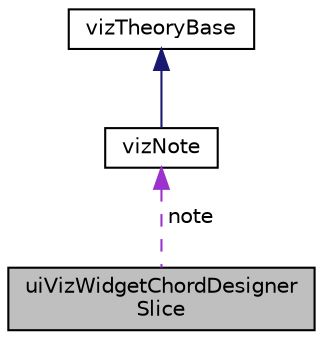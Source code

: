 digraph "uiVizWidgetChordDesignerSlice"
{
 // LATEX_PDF_SIZE
  edge [fontname="Helvetica",fontsize="10",labelfontname="Helvetica",labelfontsize="10"];
  node [fontname="Helvetica",fontsize="10",shape=record];
  Node1 [label="uiVizWidgetChordDesigner\lSlice",height=0.2,width=0.4,color="black", fillcolor="grey75", style="filled", fontcolor="black",tooltip=" "];
  Node2 -> Node1 [dir="back",color="darkorchid3",fontsize="10",style="dashed",label=" note" ,fontname="Helvetica"];
  Node2 [label="vizNote",height=0.2,width=0.4,color="black", fillcolor="white", style="filled",URL="$classvizNote.html",tooltip=" "];
  Node3 -> Node2 [dir="back",color="midnightblue",fontsize="10",style="solid",fontname="Helvetica"];
  Node3 [label="vizTheoryBase",height=0.2,width=0.4,color="black", fillcolor="white", style="filled",URL="$classvizTheoryBase.html",tooltip=" "];
}
